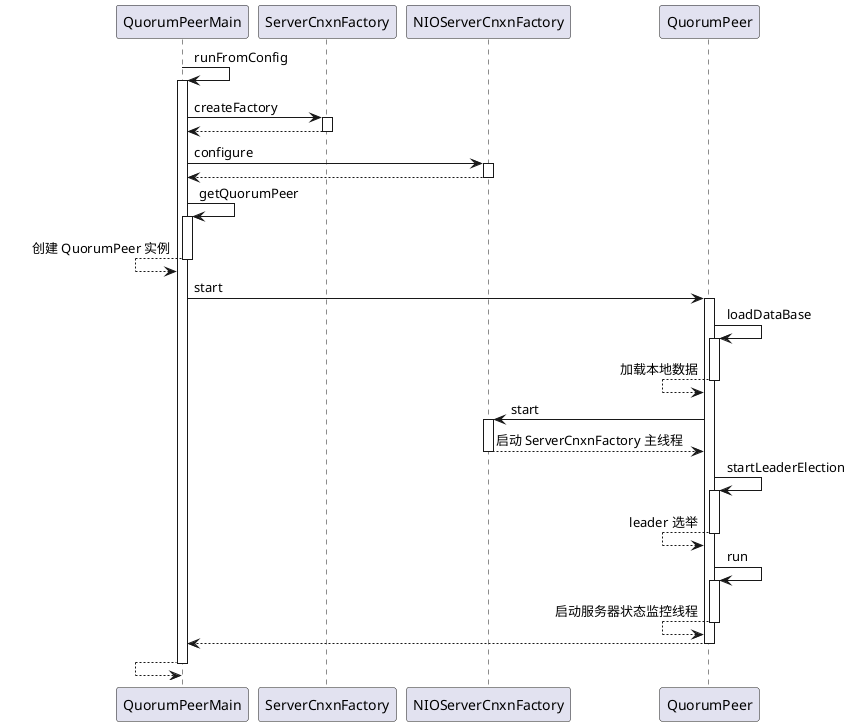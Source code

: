 @startuml

QuorumPeerMain->QuorumPeerMain:runFromConfig
activate QuorumPeerMain
    QuorumPeerMain->ServerCnxnFactory:createFactory
    activate ServerCnxnFactory
    QuorumPeerMain<--ServerCnxnFactory:
    deactivate ServerCnxnFactory

    QuorumPeerMain->NIOServerCnxnFactory:configure
    activate NIOServerCnxnFactory
    QuorumPeerMain<--NIOServerCnxnFactory:
    deactivate NIOServerCnxnFactory

    QuorumPeerMain->QuorumPeerMain:getQuorumPeer
    activate QuorumPeerMain
    QuorumPeerMain<--QuorumPeerMain:创建 QuorumPeer 实例
    deactivate QuorumPeerMain

    QuorumPeerMain->QuorumPeer:start
    activate QuorumPeer
        QuorumPeer->QuorumPeer:loadDataBase
        activate QuorumPeer
        QuorumPeer<--QuorumPeer:加载本地数据
        deactivate QuorumPeer

        QuorumPeer->NIOServerCnxnFactory:start
        activate NIOServerCnxnFactory
        QuorumPeer<--NIOServerCnxnFactory:启动 ServerCnxnFactory 主线程
        deactivate NIOServerCnxnFactory

        QuorumPeer->QuorumPeer:startLeaderElection
        activate QuorumPeer
        QuorumPeer<--QuorumPeer:leader 选举
        deactivate QuorumPeer

        QuorumPeer->QuorumPeer:run
        activate QuorumPeer
        QuorumPeer<--QuorumPeer:启动服务器状态监控线程
        deactivate QuorumPeer

    QuorumPeerMain<--QuorumPeer:
    deactivate QuorumPeer

QuorumPeerMain<--QuorumPeerMain:
deactivate QuorumPeerMain

@enduml